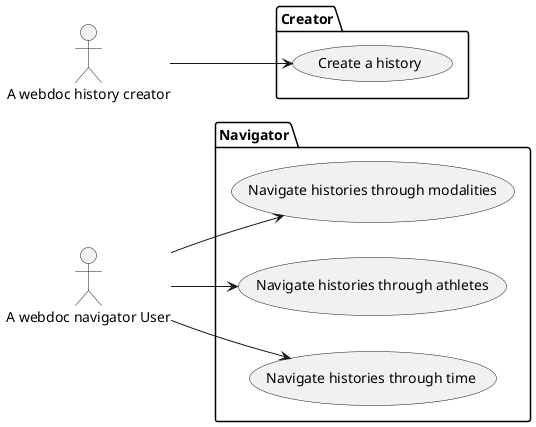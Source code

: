 @startuml

left to right direction

skinparam Shadowing false
skinparam Monochrome false
' skinparam PackageStyle rectangle


actor "A webdoc navigator User" as user
actor "A webdoc history creator" as creator

package "Navigator" {
  usecase "Navigate histories through modalities" as UC1
  usecase "Navigate histories through athletes" as UC2
  usecase "Navigate histories through time" as UC3
}

package "Creator" {
  usecase "Create a history" as UC4
}

user --> UC1
user --> UC2
user --> UC3
creator --> UC4

@enduml
